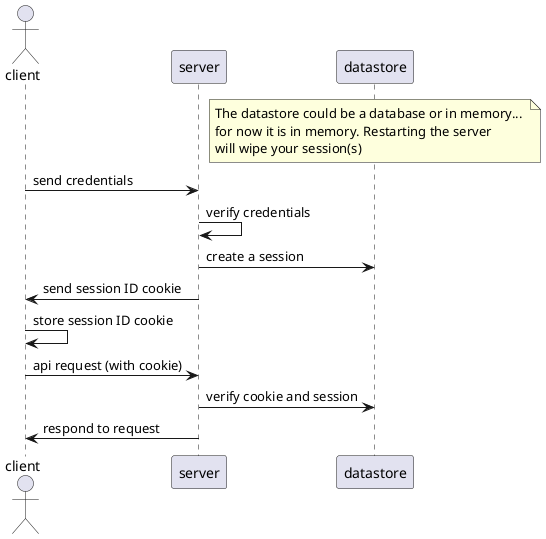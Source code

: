 @startuml sessions_workflow
actor client
participant server
participant datastore 
note over datastore
The datastore could be a database or in memory... 
for now it is in memory. Restarting the server 
will wipe your session(s)
end note
client -> server : send credentials
server -> server : verify credentials
server -> datastore : create a session
server -> client : send session ID cookie
client -> client : store session ID cookie
client -> server : api request (with cookie)
server -> datastore : verify cookie and session
server -> client : respond to request 
@enduml